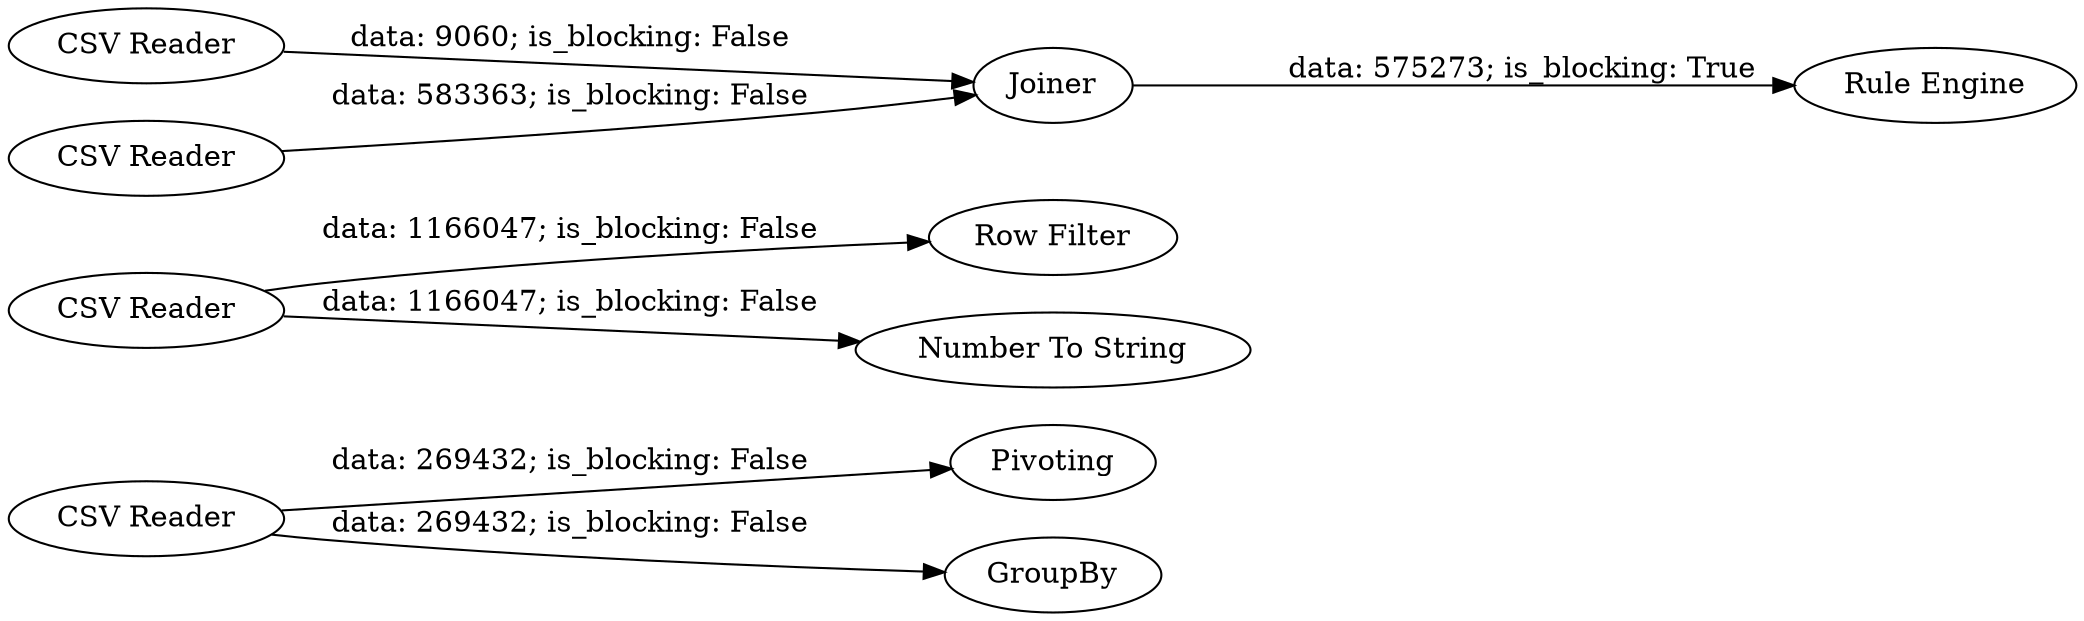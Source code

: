 digraph {
	"-7794662423433857114_1" [label="CSV Reader"]
	"-7794662423433857114_4" [label="CSV Reader"]
	"-7794662423433857114_6" [label=Pivoting]
	"-7794662423433857114_2" [label="CSV Reader"]
	"-7794662423433857114_7" [label="Row Filter"]
	"-7794662423433857114_8" [label="Rule Engine"]
	"-7794662423433857114_10" [label=GroupBy]
	"-7794662423433857114_11" [label="Number To String"]
	"-7794662423433857114_3" [label="CSV Reader"]
	"-7794662423433857114_5" [label=Joiner]
	"-7794662423433857114_4" -> "-7794662423433857114_7" [label="data: 1166047; is_blocking: False"]
	"-7794662423433857114_5" -> "-7794662423433857114_8" [label="data: 575273; is_blocking: True"]
	"-7794662423433857114_1" -> "-7794662423433857114_10" [label="data: 269432; is_blocking: False"]
	"-7794662423433857114_3" -> "-7794662423433857114_5" [label="data: 583363; is_blocking: False"]
	"-7794662423433857114_1" -> "-7794662423433857114_6" [label="data: 269432; is_blocking: False"]
	"-7794662423433857114_4" -> "-7794662423433857114_11" [label="data: 1166047; is_blocking: False"]
	"-7794662423433857114_2" -> "-7794662423433857114_5" [label="data: 9060; is_blocking: False"]
	rankdir=LR
}
